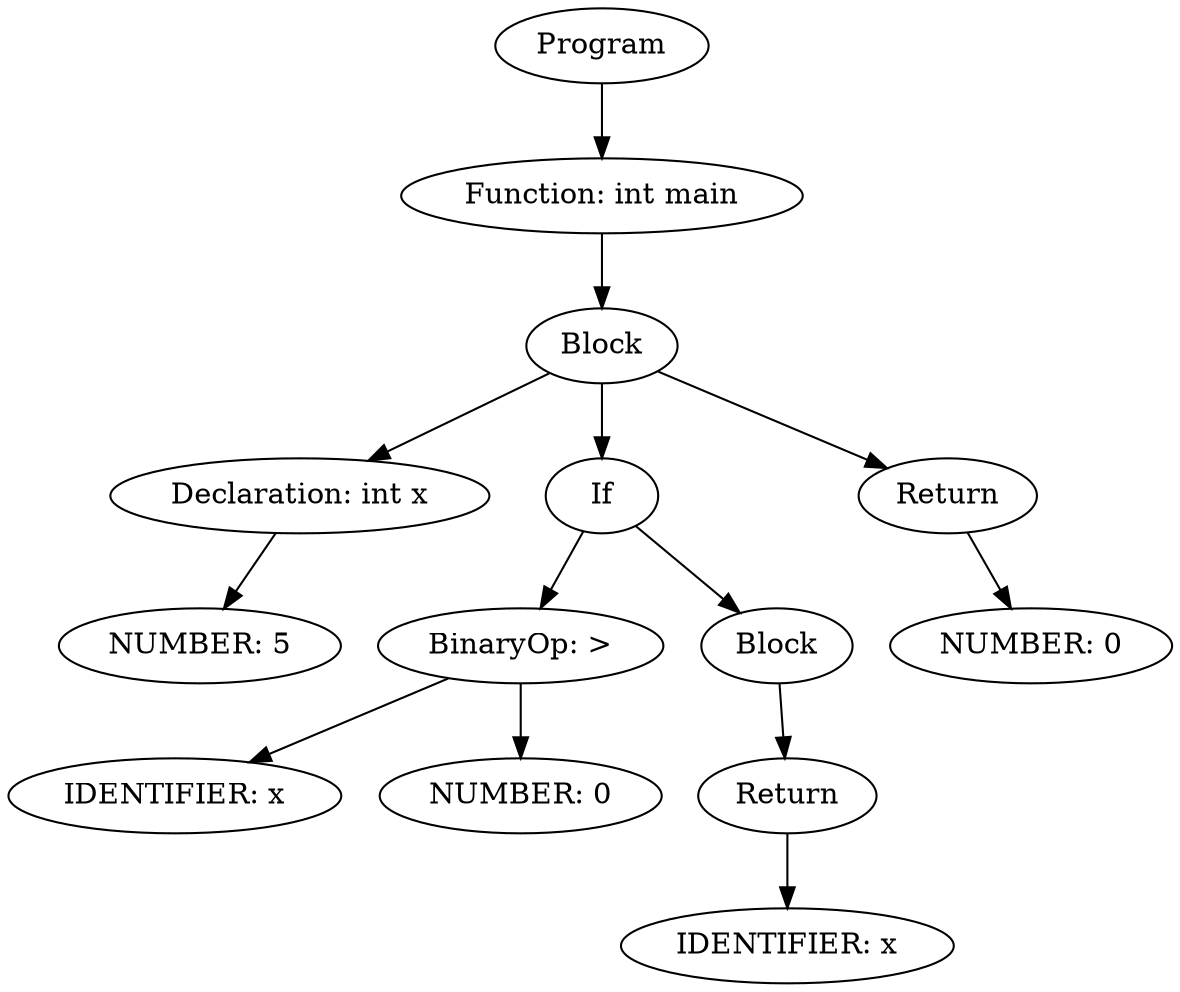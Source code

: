 digraph AST {
n4311009984 [label="Program"];
n4311020880 [label="Function: int main"];
n4311009984 -> n4311020880;
n4311022080 [label="Block"];
n4311020880 -> n4311022080;
n4311021840 [label="Declaration: int x"];
n4311022080 -> n4311021840;
n4311021936 [label="NUMBER: 5"];
n4311021840 -> n4311021936;
n4311021168 [label="If"];
n4311022080 -> n4311021168;
n4311021552 [label="BinaryOp: >"];
n4311021168 -> n4311021552;
n4311021792 [label="IDENTIFIER: x"];
n4311021552 -> n4311021792;
n4311021648 [label="NUMBER: 0"];
n4311021552 -> n4311021648;
n4311021504 [label="Block"];
n4311021168 -> n4311021504;
n4311021264 [label="Return"];
n4311021504 -> n4311021264;
n4311021360 [label="IDENTIFIER: x"];
n4311021264 -> n4311021360;
n4311020976 [label="Return"];
n4311022080 -> n4311020976;
n4311021072 [label="NUMBER: 0"];
n4311020976 -> n4311021072;
}
